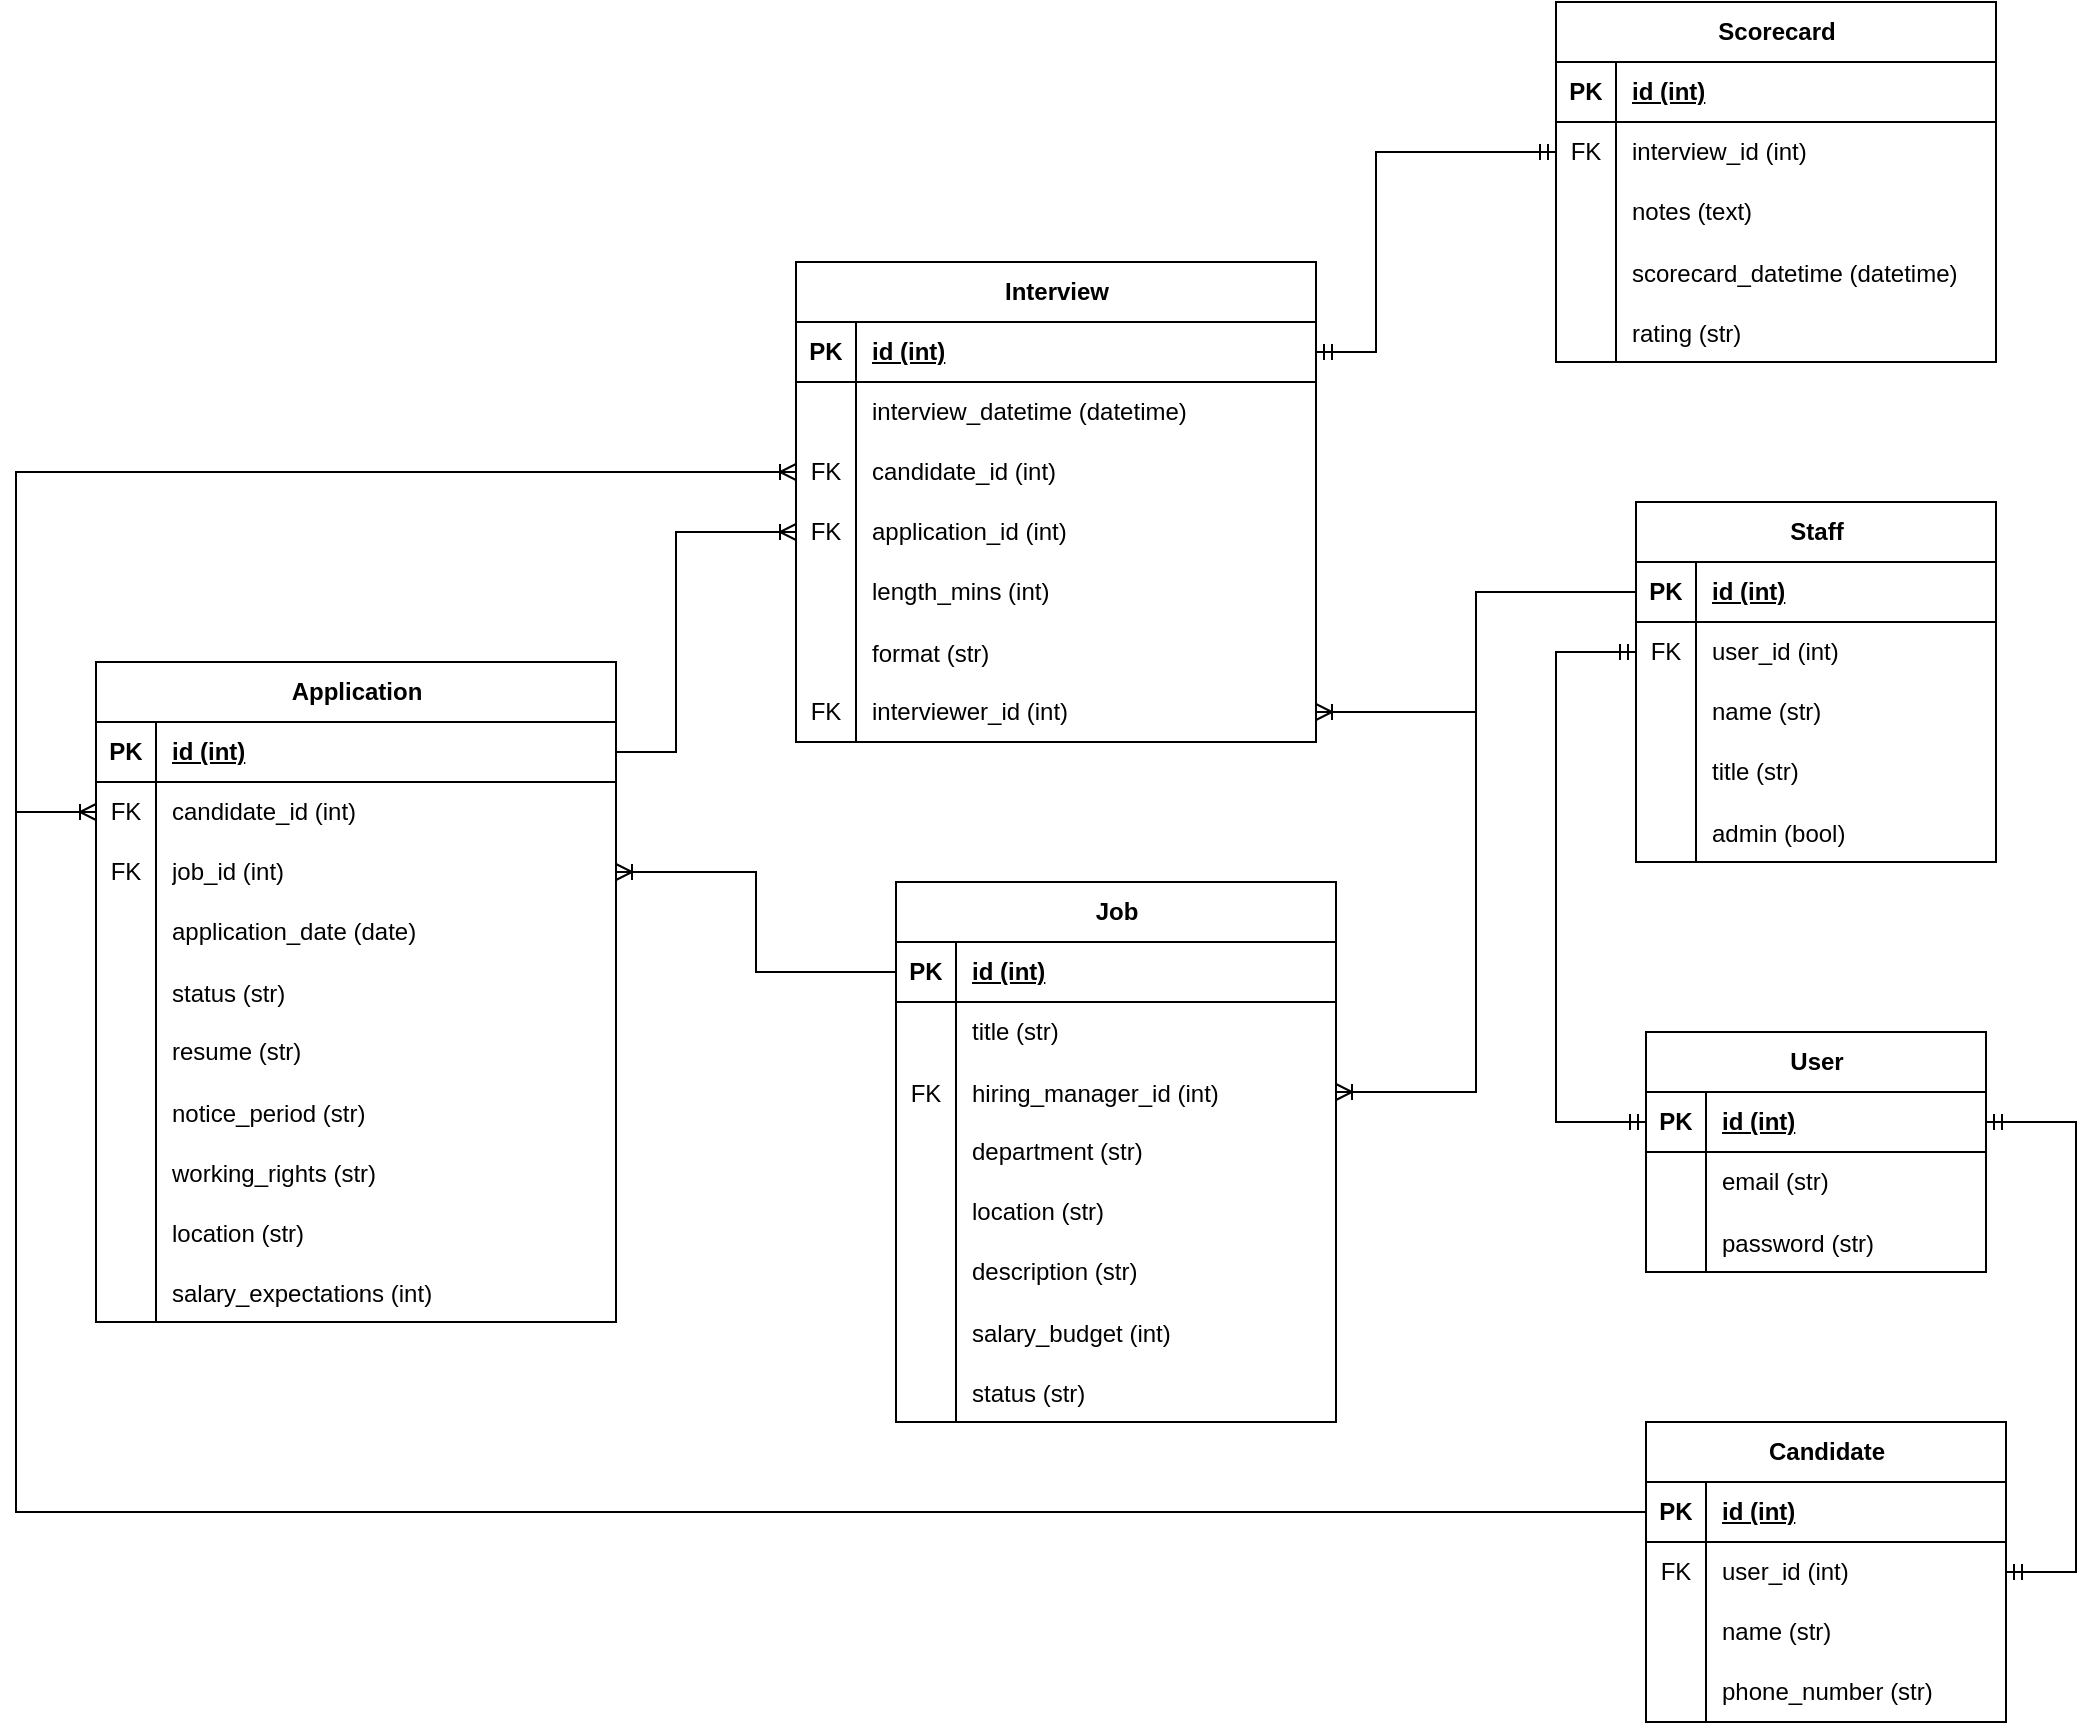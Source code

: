 <mxfile version="21.6.5" type="device">
  <diagram id="R2lEEEUBdFMjLlhIrx00" name="Page-1">
    <mxGraphModel dx="1908" dy="1324" grid="1" gridSize="10" guides="1" tooltips="1" connect="1" arrows="1" fold="1" page="0" pageScale="1" pageWidth="1169" pageHeight="827" math="0" shadow="0" extFonts="Permanent Marker^https://fonts.googleapis.com/css?family=Permanent+Marker">
      <root>
        <mxCell id="0" />
        <mxCell id="1" parent="0" />
        <mxCell id="ZHkq39yA3UYUmfys1q43-190" value="Application" style="shape=table;startSize=30;container=1;collapsible=1;childLayout=tableLayout;fixedRows=1;rowLines=0;fontStyle=1;align=center;resizeLast=1;html=1;" parent="1" vertex="1">
          <mxGeometry x="400" y="-70" width="260" height="330" as="geometry" />
        </mxCell>
        <mxCell id="ZHkq39yA3UYUmfys1q43-191" value="" style="shape=tableRow;horizontal=0;startSize=0;swimlaneHead=0;swimlaneBody=0;fillColor=none;collapsible=0;dropTarget=0;points=[[0,0.5],[1,0.5]];portConstraint=eastwest;top=0;left=0;right=0;bottom=1;" parent="ZHkq39yA3UYUmfys1q43-190" vertex="1">
          <mxGeometry y="30" width="260" height="30" as="geometry" />
        </mxCell>
        <mxCell id="ZHkq39yA3UYUmfys1q43-192" value="PK" style="shape=partialRectangle;connectable=0;fillColor=none;top=0;left=0;bottom=0;right=0;fontStyle=1;overflow=hidden;whiteSpace=wrap;html=1;" parent="ZHkq39yA3UYUmfys1q43-191" vertex="1">
          <mxGeometry width="30" height="30" as="geometry">
            <mxRectangle width="30" height="30" as="alternateBounds" />
          </mxGeometry>
        </mxCell>
        <mxCell id="ZHkq39yA3UYUmfys1q43-193" value="id (int)" style="shape=partialRectangle;connectable=0;fillColor=none;top=0;left=0;bottom=0;right=0;align=left;spacingLeft=6;fontStyle=5;overflow=hidden;whiteSpace=wrap;html=1;" parent="ZHkq39yA3UYUmfys1q43-191" vertex="1">
          <mxGeometry x="30" width="230" height="30" as="geometry">
            <mxRectangle width="230" height="30" as="alternateBounds" />
          </mxGeometry>
        </mxCell>
        <mxCell id="ZHkq39yA3UYUmfys1q43-203" value="" style="shape=tableRow;horizontal=0;startSize=0;swimlaneHead=0;swimlaneBody=0;fillColor=none;collapsible=0;dropTarget=0;points=[[0,0.5],[1,0.5]];portConstraint=eastwest;top=0;left=0;right=0;bottom=0;" parent="ZHkq39yA3UYUmfys1q43-190" vertex="1">
          <mxGeometry y="60" width="260" height="30" as="geometry" />
        </mxCell>
        <mxCell id="ZHkq39yA3UYUmfys1q43-204" value="FK" style="shape=partialRectangle;connectable=0;fillColor=none;top=0;left=0;bottom=0;right=0;fontStyle=0;overflow=hidden;whiteSpace=wrap;html=1;" parent="ZHkq39yA3UYUmfys1q43-203" vertex="1">
          <mxGeometry width="30" height="30" as="geometry">
            <mxRectangle width="30" height="30" as="alternateBounds" />
          </mxGeometry>
        </mxCell>
        <mxCell id="ZHkq39yA3UYUmfys1q43-205" value="candidate_id (int)" style="shape=partialRectangle;connectable=0;fillColor=none;top=0;left=0;bottom=0;right=0;align=left;spacingLeft=6;fontStyle=0;overflow=hidden;whiteSpace=wrap;html=1;" parent="ZHkq39yA3UYUmfys1q43-203" vertex="1">
          <mxGeometry x="30" width="230" height="30" as="geometry">
            <mxRectangle width="230" height="30" as="alternateBounds" />
          </mxGeometry>
        </mxCell>
        <mxCell id="ZHkq39yA3UYUmfys1q43-206" value="" style="shape=tableRow;horizontal=0;startSize=0;swimlaneHead=0;swimlaneBody=0;fillColor=none;collapsible=0;dropTarget=0;points=[[0,0.5],[1,0.5]];portConstraint=eastwest;top=0;left=0;right=0;bottom=0;" parent="ZHkq39yA3UYUmfys1q43-190" vertex="1">
          <mxGeometry y="90" width="260" height="30" as="geometry" />
        </mxCell>
        <mxCell id="ZHkq39yA3UYUmfys1q43-207" value="FK" style="shape=partialRectangle;connectable=0;fillColor=none;top=0;left=0;bottom=0;right=0;fontStyle=0;overflow=hidden;whiteSpace=wrap;html=1;" parent="ZHkq39yA3UYUmfys1q43-206" vertex="1">
          <mxGeometry width="30" height="30" as="geometry">
            <mxRectangle width="30" height="30" as="alternateBounds" />
          </mxGeometry>
        </mxCell>
        <mxCell id="ZHkq39yA3UYUmfys1q43-208" value="job_id (int)" style="shape=partialRectangle;connectable=0;fillColor=none;top=0;left=0;bottom=0;right=0;align=left;spacingLeft=6;fontStyle=0;overflow=hidden;whiteSpace=wrap;html=1;" parent="ZHkq39yA3UYUmfys1q43-206" vertex="1">
          <mxGeometry x="30" width="230" height="30" as="geometry">
            <mxRectangle width="230" height="30" as="alternateBounds" />
          </mxGeometry>
        </mxCell>
        <mxCell id="ZHkq39yA3UYUmfys1q43-194" value="" style="shape=tableRow;horizontal=0;startSize=0;swimlaneHead=0;swimlaneBody=0;fillColor=none;collapsible=0;dropTarget=0;points=[[0,0.5],[1,0.5]];portConstraint=eastwest;top=0;left=0;right=0;bottom=0;" parent="ZHkq39yA3UYUmfys1q43-190" vertex="1">
          <mxGeometry y="120" width="260" height="30" as="geometry" />
        </mxCell>
        <mxCell id="ZHkq39yA3UYUmfys1q43-195" value="" style="shape=partialRectangle;connectable=0;fillColor=none;top=0;left=0;bottom=0;right=0;editable=1;overflow=hidden;whiteSpace=wrap;html=1;" parent="ZHkq39yA3UYUmfys1q43-194" vertex="1">
          <mxGeometry width="30" height="30" as="geometry">
            <mxRectangle width="30" height="30" as="alternateBounds" />
          </mxGeometry>
        </mxCell>
        <mxCell id="ZHkq39yA3UYUmfys1q43-196" value="application_date (date)" style="shape=partialRectangle;connectable=0;fillColor=none;top=0;left=0;bottom=0;right=0;align=left;spacingLeft=6;overflow=hidden;whiteSpace=wrap;html=1;" parent="ZHkq39yA3UYUmfys1q43-194" vertex="1">
          <mxGeometry x="30" width="230" height="30" as="geometry">
            <mxRectangle width="230" height="30" as="alternateBounds" />
          </mxGeometry>
        </mxCell>
        <mxCell id="ZHkq39yA3UYUmfys1q43-245" value="" style="shape=tableRow;horizontal=0;startSize=0;swimlaneHead=0;swimlaneBody=0;fillColor=none;collapsible=0;dropTarget=0;points=[[0,0.5],[1,0.5]];portConstraint=eastwest;top=0;left=0;right=0;bottom=0;" parent="ZHkq39yA3UYUmfys1q43-190" vertex="1">
          <mxGeometry y="150" width="260" height="30" as="geometry" />
        </mxCell>
        <mxCell id="ZHkq39yA3UYUmfys1q43-246" value="" style="shape=partialRectangle;connectable=0;fillColor=none;top=0;left=0;bottom=0;right=0;editable=1;overflow=hidden;" parent="ZHkq39yA3UYUmfys1q43-245" vertex="1">
          <mxGeometry width="30" height="30" as="geometry">
            <mxRectangle width="30" height="30" as="alternateBounds" />
          </mxGeometry>
        </mxCell>
        <mxCell id="ZHkq39yA3UYUmfys1q43-247" value="status (str)" style="shape=partialRectangle;connectable=0;fillColor=none;top=0;left=0;bottom=0;right=0;align=left;spacingLeft=6;overflow=hidden;" parent="ZHkq39yA3UYUmfys1q43-245" vertex="1">
          <mxGeometry x="30" width="230" height="30" as="geometry">
            <mxRectangle width="230" height="30" as="alternateBounds" />
          </mxGeometry>
        </mxCell>
        <mxCell id="ZHkq39yA3UYUmfys1q43-197" value="" style="shape=tableRow;horizontal=0;startSize=0;swimlaneHead=0;swimlaneBody=0;fillColor=none;collapsible=0;dropTarget=0;points=[[0,0.5],[1,0.5]];portConstraint=eastwest;top=0;left=0;right=0;bottom=0;" parent="ZHkq39yA3UYUmfys1q43-190" vertex="1">
          <mxGeometry y="180" width="260" height="30" as="geometry" />
        </mxCell>
        <mxCell id="ZHkq39yA3UYUmfys1q43-198" value="" style="shape=partialRectangle;connectable=0;fillColor=none;top=0;left=0;bottom=0;right=0;editable=1;overflow=hidden;whiteSpace=wrap;html=1;" parent="ZHkq39yA3UYUmfys1q43-197" vertex="1">
          <mxGeometry width="30" height="30" as="geometry">
            <mxRectangle width="30" height="30" as="alternateBounds" />
          </mxGeometry>
        </mxCell>
        <mxCell id="ZHkq39yA3UYUmfys1q43-199" value="resume (str)" style="shape=partialRectangle;connectable=0;fillColor=none;top=0;left=0;bottom=0;right=0;align=left;spacingLeft=6;overflow=hidden;whiteSpace=wrap;html=1;" parent="ZHkq39yA3UYUmfys1q43-197" vertex="1">
          <mxGeometry x="30" width="230" height="30" as="geometry">
            <mxRectangle width="230" height="30" as="alternateBounds" />
          </mxGeometry>
        </mxCell>
        <mxCell id="ZHkq39yA3UYUmfys1q43-209" value="" style="shape=tableRow;horizontal=0;startSize=0;swimlaneHead=0;swimlaneBody=0;fillColor=none;collapsible=0;dropTarget=0;points=[[0,0.5],[1,0.5]];portConstraint=eastwest;top=0;left=0;right=0;bottom=0;" parent="ZHkq39yA3UYUmfys1q43-190" vertex="1">
          <mxGeometry y="210" width="260" height="30" as="geometry" />
        </mxCell>
        <mxCell id="ZHkq39yA3UYUmfys1q43-210" value="" style="shape=partialRectangle;connectable=0;fillColor=none;top=0;left=0;bottom=0;right=0;editable=1;overflow=hidden;" parent="ZHkq39yA3UYUmfys1q43-209" vertex="1">
          <mxGeometry width="30" height="30" as="geometry">
            <mxRectangle width="30" height="30" as="alternateBounds" />
          </mxGeometry>
        </mxCell>
        <mxCell id="ZHkq39yA3UYUmfys1q43-211" value="notice_period (str)" style="shape=partialRectangle;connectable=0;fillColor=none;top=0;left=0;bottom=0;right=0;align=left;spacingLeft=6;overflow=hidden;" parent="ZHkq39yA3UYUmfys1q43-209" vertex="1">
          <mxGeometry x="30" width="230" height="30" as="geometry">
            <mxRectangle width="230" height="30" as="alternateBounds" />
          </mxGeometry>
        </mxCell>
        <mxCell id="ZHkq39yA3UYUmfys1q43-183" value="" style="shape=tableRow;horizontal=0;startSize=0;swimlaneHead=0;swimlaneBody=0;fillColor=none;collapsible=0;dropTarget=0;points=[[0,0.5],[1,0.5]];portConstraint=eastwest;top=0;left=0;right=0;bottom=0;" parent="ZHkq39yA3UYUmfys1q43-190" vertex="1">
          <mxGeometry y="240" width="260" height="30" as="geometry" />
        </mxCell>
        <mxCell id="ZHkq39yA3UYUmfys1q43-184" value="" style="shape=partialRectangle;connectable=0;fillColor=none;top=0;left=0;bottom=0;right=0;editable=1;overflow=hidden;" parent="ZHkq39yA3UYUmfys1q43-183" vertex="1">
          <mxGeometry width="30" height="30" as="geometry">
            <mxRectangle width="30" height="30" as="alternateBounds" />
          </mxGeometry>
        </mxCell>
        <mxCell id="ZHkq39yA3UYUmfys1q43-185" value="working_rights (str)" style="shape=partialRectangle;connectable=0;fillColor=none;top=0;left=0;bottom=0;right=0;align=left;spacingLeft=6;overflow=hidden;" parent="ZHkq39yA3UYUmfys1q43-183" vertex="1">
          <mxGeometry x="30" width="230" height="30" as="geometry">
            <mxRectangle width="230" height="30" as="alternateBounds" />
          </mxGeometry>
        </mxCell>
        <mxCell id="ZHkq39yA3UYUmfys1q43-169" value="" style="shape=tableRow;horizontal=0;startSize=0;swimlaneHead=0;swimlaneBody=0;fillColor=none;collapsible=0;dropTarget=0;points=[[0,0.5],[1,0.5]];portConstraint=eastwest;top=0;left=0;right=0;bottom=0;" parent="ZHkq39yA3UYUmfys1q43-190" vertex="1">
          <mxGeometry y="270" width="260" height="30" as="geometry" />
        </mxCell>
        <mxCell id="ZHkq39yA3UYUmfys1q43-170" value="" style="shape=partialRectangle;connectable=0;fillColor=none;top=0;left=0;bottom=0;right=0;editable=1;overflow=hidden;" parent="ZHkq39yA3UYUmfys1q43-169" vertex="1">
          <mxGeometry width="30" height="30" as="geometry">
            <mxRectangle width="30" height="30" as="alternateBounds" />
          </mxGeometry>
        </mxCell>
        <mxCell id="ZHkq39yA3UYUmfys1q43-171" value="location (str)" style="shape=partialRectangle;connectable=0;fillColor=none;top=0;left=0;bottom=0;right=0;align=left;spacingLeft=6;overflow=hidden;" parent="ZHkq39yA3UYUmfys1q43-169" vertex="1">
          <mxGeometry x="30" width="230" height="30" as="geometry">
            <mxRectangle width="230" height="30" as="alternateBounds" />
          </mxGeometry>
        </mxCell>
        <mxCell id="ZHkq39yA3UYUmfys1q43-212" value="" style="shape=tableRow;horizontal=0;startSize=0;swimlaneHead=0;swimlaneBody=0;fillColor=none;collapsible=0;dropTarget=0;points=[[0,0.5],[1,0.5]];portConstraint=eastwest;top=0;left=0;right=0;bottom=0;" parent="ZHkq39yA3UYUmfys1q43-190" vertex="1">
          <mxGeometry y="300" width="260" height="30" as="geometry" />
        </mxCell>
        <mxCell id="ZHkq39yA3UYUmfys1q43-213" value="" style="shape=partialRectangle;connectable=0;fillColor=none;top=0;left=0;bottom=0;right=0;editable=1;overflow=hidden;" parent="ZHkq39yA3UYUmfys1q43-212" vertex="1">
          <mxGeometry width="30" height="30" as="geometry">
            <mxRectangle width="30" height="30" as="alternateBounds" />
          </mxGeometry>
        </mxCell>
        <mxCell id="ZHkq39yA3UYUmfys1q43-214" value="salary_expectations (int)" style="shape=partialRectangle;connectable=0;fillColor=none;top=0;left=0;bottom=0;right=0;align=left;spacingLeft=6;overflow=hidden;" parent="ZHkq39yA3UYUmfys1q43-212" vertex="1">
          <mxGeometry x="30" width="230" height="30" as="geometry">
            <mxRectangle width="230" height="30" as="alternateBounds" />
          </mxGeometry>
        </mxCell>
        <mxCell id="ZHkq39yA3UYUmfys1q43-216" value="Job" style="shape=table;startSize=30;container=1;collapsible=1;childLayout=tableLayout;fixedRows=1;rowLines=0;fontStyle=1;align=center;resizeLast=1;html=1;" parent="1" vertex="1">
          <mxGeometry x="800" y="40" width="220" height="270" as="geometry" />
        </mxCell>
        <mxCell id="ZHkq39yA3UYUmfys1q43-217" value="" style="shape=tableRow;horizontal=0;startSize=0;swimlaneHead=0;swimlaneBody=0;fillColor=none;collapsible=0;dropTarget=0;points=[[0,0.5],[1,0.5]];portConstraint=eastwest;top=0;left=0;right=0;bottom=1;" parent="ZHkq39yA3UYUmfys1q43-216" vertex="1">
          <mxGeometry y="30" width="220" height="30" as="geometry" />
        </mxCell>
        <mxCell id="ZHkq39yA3UYUmfys1q43-218" value="PK" style="shape=partialRectangle;connectable=0;fillColor=none;top=0;left=0;bottom=0;right=0;fontStyle=1;overflow=hidden;whiteSpace=wrap;html=1;" parent="ZHkq39yA3UYUmfys1q43-217" vertex="1">
          <mxGeometry width="30" height="30" as="geometry">
            <mxRectangle width="30" height="30" as="alternateBounds" />
          </mxGeometry>
        </mxCell>
        <mxCell id="ZHkq39yA3UYUmfys1q43-219" value="id (int)" style="shape=partialRectangle;connectable=0;fillColor=none;top=0;left=0;bottom=0;right=0;align=left;spacingLeft=6;fontStyle=5;overflow=hidden;whiteSpace=wrap;html=1;" parent="ZHkq39yA3UYUmfys1q43-217" vertex="1">
          <mxGeometry x="30" width="190" height="30" as="geometry">
            <mxRectangle width="190" height="30" as="alternateBounds" />
          </mxGeometry>
        </mxCell>
        <mxCell id="ZHkq39yA3UYUmfys1q43-223" value="" style="shape=tableRow;horizontal=0;startSize=0;swimlaneHead=0;swimlaneBody=0;fillColor=none;collapsible=0;dropTarget=0;points=[[0,0.5],[1,0.5]];portConstraint=eastwest;top=0;left=0;right=0;bottom=0;" parent="ZHkq39yA3UYUmfys1q43-216" vertex="1">
          <mxGeometry y="60" width="220" height="30" as="geometry" />
        </mxCell>
        <mxCell id="ZHkq39yA3UYUmfys1q43-224" value="" style="shape=partialRectangle;connectable=0;fillColor=none;top=0;left=0;bottom=0;right=0;fontStyle=0;overflow=hidden;whiteSpace=wrap;html=1;" parent="ZHkq39yA3UYUmfys1q43-223" vertex="1">
          <mxGeometry width="30" height="30" as="geometry">
            <mxRectangle width="30" height="30" as="alternateBounds" />
          </mxGeometry>
        </mxCell>
        <mxCell id="ZHkq39yA3UYUmfys1q43-225" value="title (str)" style="shape=partialRectangle;connectable=0;fillColor=none;top=0;left=0;bottom=0;right=0;align=left;spacingLeft=6;fontStyle=0;overflow=hidden;whiteSpace=wrap;html=1;" parent="ZHkq39yA3UYUmfys1q43-223" vertex="1">
          <mxGeometry x="30" width="190" height="30" as="geometry">
            <mxRectangle width="190" height="30" as="alternateBounds" />
          </mxGeometry>
        </mxCell>
        <mxCell id="ZHkq39yA3UYUmfys1q43-235" value="" style="shape=tableRow;horizontal=0;startSize=0;swimlaneHead=0;swimlaneBody=0;fillColor=none;collapsible=0;dropTarget=0;points=[[0,0.5],[1,0.5]];portConstraint=eastwest;top=0;left=0;right=0;bottom=0;" parent="ZHkq39yA3UYUmfys1q43-216" vertex="1">
          <mxGeometry y="90" width="220" height="30" as="geometry" />
        </mxCell>
        <mxCell id="ZHkq39yA3UYUmfys1q43-236" value="FK" style="shape=partialRectangle;connectable=0;fillColor=none;top=0;left=0;bottom=0;right=0;editable=1;overflow=hidden;" parent="ZHkq39yA3UYUmfys1q43-235" vertex="1">
          <mxGeometry width="30" height="30" as="geometry">
            <mxRectangle width="30" height="30" as="alternateBounds" />
          </mxGeometry>
        </mxCell>
        <mxCell id="ZHkq39yA3UYUmfys1q43-237" value="hiring_manager_id (int)" style="shape=partialRectangle;connectable=0;fillColor=none;top=0;left=0;bottom=0;right=0;align=left;spacingLeft=6;overflow=hidden;" parent="ZHkq39yA3UYUmfys1q43-235" vertex="1">
          <mxGeometry x="30" width="190" height="30" as="geometry">
            <mxRectangle width="190" height="30" as="alternateBounds" />
          </mxGeometry>
        </mxCell>
        <mxCell id="ZHkq39yA3UYUmfys1q43-226" value="" style="shape=tableRow;horizontal=0;startSize=0;swimlaneHead=0;swimlaneBody=0;fillColor=none;collapsible=0;dropTarget=0;points=[[0,0.5],[1,0.5]];portConstraint=eastwest;top=0;left=0;right=0;bottom=0;" parent="ZHkq39yA3UYUmfys1q43-216" vertex="1">
          <mxGeometry y="120" width="220" height="30" as="geometry" />
        </mxCell>
        <mxCell id="ZHkq39yA3UYUmfys1q43-227" value="" style="shape=partialRectangle;connectable=0;fillColor=none;top=0;left=0;bottom=0;right=0;editable=1;overflow=hidden;whiteSpace=wrap;html=1;" parent="ZHkq39yA3UYUmfys1q43-226" vertex="1">
          <mxGeometry width="30" height="30" as="geometry">
            <mxRectangle width="30" height="30" as="alternateBounds" />
          </mxGeometry>
        </mxCell>
        <mxCell id="ZHkq39yA3UYUmfys1q43-228" value="department (str)" style="shape=partialRectangle;connectable=0;fillColor=none;top=0;left=0;bottom=0;right=0;align=left;spacingLeft=6;overflow=hidden;whiteSpace=wrap;html=1;" parent="ZHkq39yA3UYUmfys1q43-226" vertex="1">
          <mxGeometry x="30" width="190" height="30" as="geometry">
            <mxRectangle width="190" height="30" as="alternateBounds" />
          </mxGeometry>
        </mxCell>
        <mxCell id="ZHkq39yA3UYUmfys1q43-229" value="" style="shape=tableRow;horizontal=0;startSize=0;swimlaneHead=0;swimlaneBody=0;fillColor=none;collapsible=0;dropTarget=0;points=[[0,0.5],[1,0.5]];portConstraint=eastwest;top=0;left=0;right=0;bottom=0;" parent="ZHkq39yA3UYUmfys1q43-216" vertex="1">
          <mxGeometry y="150" width="220" height="30" as="geometry" />
        </mxCell>
        <mxCell id="ZHkq39yA3UYUmfys1q43-230" value="" style="shape=partialRectangle;connectable=0;fillColor=none;top=0;left=0;bottom=0;right=0;editable=1;overflow=hidden;whiteSpace=wrap;html=1;" parent="ZHkq39yA3UYUmfys1q43-229" vertex="1">
          <mxGeometry width="30" height="30" as="geometry">
            <mxRectangle width="30" height="30" as="alternateBounds" />
          </mxGeometry>
        </mxCell>
        <mxCell id="ZHkq39yA3UYUmfys1q43-231" value="location (str)" style="shape=partialRectangle;connectable=0;fillColor=none;top=0;left=0;bottom=0;right=0;align=left;spacingLeft=6;overflow=hidden;whiteSpace=wrap;html=1;" parent="ZHkq39yA3UYUmfys1q43-229" vertex="1">
          <mxGeometry x="30" width="190" height="30" as="geometry">
            <mxRectangle width="190" height="30" as="alternateBounds" />
          </mxGeometry>
        </mxCell>
        <mxCell id="ZHkq39yA3UYUmfys1q43-232" value="" style="shape=tableRow;horizontal=0;startSize=0;swimlaneHead=0;swimlaneBody=0;fillColor=none;collapsible=0;dropTarget=0;points=[[0,0.5],[1,0.5]];portConstraint=eastwest;top=0;left=0;right=0;bottom=0;" parent="ZHkq39yA3UYUmfys1q43-216" vertex="1">
          <mxGeometry y="180" width="220" height="30" as="geometry" />
        </mxCell>
        <mxCell id="ZHkq39yA3UYUmfys1q43-233" value="" style="shape=partialRectangle;connectable=0;fillColor=none;top=0;left=0;bottom=0;right=0;editable=1;overflow=hidden;whiteSpace=wrap;html=1;" parent="ZHkq39yA3UYUmfys1q43-232" vertex="1">
          <mxGeometry width="30" height="30" as="geometry">
            <mxRectangle width="30" height="30" as="alternateBounds" />
          </mxGeometry>
        </mxCell>
        <mxCell id="ZHkq39yA3UYUmfys1q43-234" value="description (str)" style="shape=partialRectangle;connectable=0;fillColor=none;top=0;left=0;bottom=0;right=0;align=left;spacingLeft=6;overflow=hidden;whiteSpace=wrap;html=1;" parent="ZHkq39yA3UYUmfys1q43-232" vertex="1">
          <mxGeometry x="30" width="190" height="30" as="geometry">
            <mxRectangle width="190" height="30" as="alternateBounds" />
          </mxGeometry>
        </mxCell>
        <mxCell id="ZHkq39yA3UYUmfys1q43-242" value="" style="shape=tableRow;horizontal=0;startSize=0;swimlaneHead=0;swimlaneBody=0;fillColor=none;collapsible=0;dropTarget=0;points=[[0,0.5],[1,0.5]];portConstraint=eastwest;top=0;left=0;right=0;bottom=0;" parent="ZHkq39yA3UYUmfys1q43-216" vertex="1">
          <mxGeometry y="210" width="220" height="30" as="geometry" />
        </mxCell>
        <mxCell id="ZHkq39yA3UYUmfys1q43-243" value="" style="shape=partialRectangle;connectable=0;fillColor=none;top=0;left=0;bottom=0;right=0;editable=1;overflow=hidden;" parent="ZHkq39yA3UYUmfys1q43-242" vertex="1">
          <mxGeometry width="30" height="30" as="geometry">
            <mxRectangle width="30" height="30" as="alternateBounds" />
          </mxGeometry>
        </mxCell>
        <mxCell id="ZHkq39yA3UYUmfys1q43-244" value="salary_budget (int)" style="shape=partialRectangle;connectable=0;fillColor=none;top=0;left=0;bottom=0;right=0;align=left;spacingLeft=6;overflow=hidden;" parent="ZHkq39yA3UYUmfys1q43-242" vertex="1">
          <mxGeometry x="30" width="190" height="30" as="geometry">
            <mxRectangle width="190" height="30" as="alternateBounds" />
          </mxGeometry>
        </mxCell>
        <mxCell id="ZHkq39yA3UYUmfys1q43-309" value="" style="shape=tableRow;horizontal=0;startSize=0;swimlaneHead=0;swimlaneBody=0;fillColor=none;collapsible=0;dropTarget=0;points=[[0,0.5],[1,0.5]];portConstraint=eastwest;top=0;left=0;right=0;bottom=0;" parent="ZHkq39yA3UYUmfys1q43-216" vertex="1">
          <mxGeometry y="240" width="220" height="30" as="geometry" />
        </mxCell>
        <mxCell id="ZHkq39yA3UYUmfys1q43-310" value="" style="shape=partialRectangle;connectable=0;fillColor=none;top=0;left=0;bottom=0;right=0;editable=1;overflow=hidden;" parent="ZHkq39yA3UYUmfys1q43-309" vertex="1">
          <mxGeometry width="30" height="30" as="geometry">
            <mxRectangle width="30" height="30" as="alternateBounds" />
          </mxGeometry>
        </mxCell>
        <mxCell id="ZHkq39yA3UYUmfys1q43-311" value="status (str)" style="shape=partialRectangle;connectable=0;fillColor=none;top=0;left=0;bottom=0;right=0;align=left;spacingLeft=6;overflow=hidden;" parent="ZHkq39yA3UYUmfys1q43-309" vertex="1">
          <mxGeometry x="30" width="190" height="30" as="geometry">
            <mxRectangle width="190" height="30" as="alternateBounds" />
          </mxGeometry>
        </mxCell>
        <mxCell id="ZHkq39yA3UYUmfys1q43-248" value="User" style="shape=table;startSize=30;container=1;collapsible=1;childLayout=tableLayout;fixedRows=1;rowLines=0;fontStyle=1;align=center;resizeLast=1;html=1;" parent="1" vertex="1">
          <mxGeometry x="1175" y="115" width="170" height="120" as="geometry" />
        </mxCell>
        <mxCell id="ZHkq39yA3UYUmfys1q43-249" value="" style="shape=tableRow;horizontal=0;startSize=0;swimlaneHead=0;swimlaneBody=0;fillColor=none;collapsible=0;dropTarget=0;points=[[0,0.5],[1,0.5]];portConstraint=eastwest;top=0;left=0;right=0;bottom=1;" parent="ZHkq39yA3UYUmfys1q43-248" vertex="1">
          <mxGeometry y="30" width="170" height="30" as="geometry" />
        </mxCell>
        <mxCell id="ZHkq39yA3UYUmfys1q43-250" value="PK" style="shape=partialRectangle;connectable=0;fillColor=none;top=0;left=0;bottom=0;right=0;fontStyle=1;overflow=hidden;whiteSpace=wrap;html=1;" parent="ZHkq39yA3UYUmfys1q43-249" vertex="1">
          <mxGeometry width="30" height="30" as="geometry">
            <mxRectangle width="30" height="30" as="alternateBounds" />
          </mxGeometry>
        </mxCell>
        <mxCell id="ZHkq39yA3UYUmfys1q43-251" value="id (int)" style="shape=partialRectangle;connectable=0;fillColor=none;top=0;left=0;bottom=0;right=0;align=left;spacingLeft=6;fontStyle=5;overflow=hidden;whiteSpace=wrap;html=1;" parent="ZHkq39yA3UYUmfys1q43-249" vertex="1">
          <mxGeometry x="30" width="140" height="30" as="geometry">
            <mxRectangle width="140" height="30" as="alternateBounds" />
          </mxGeometry>
        </mxCell>
        <mxCell id="ZHkq39yA3UYUmfys1q43-258" value="" style="shape=tableRow;horizontal=0;startSize=0;swimlaneHead=0;swimlaneBody=0;fillColor=none;collapsible=0;dropTarget=0;points=[[0,0.5],[1,0.5]];portConstraint=eastwest;top=0;left=0;right=0;bottom=0;" parent="ZHkq39yA3UYUmfys1q43-248" vertex="1">
          <mxGeometry y="60" width="170" height="30" as="geometry" />
        </mxCell>
        <mxCell id="ZHkq39yA3UYUmfys1q43-259" value="" style="shape=partialRectangle;connectable=0;fillColor=none;top=0;left=0;bottom=0;right=0;editable=1;overflow=hidden;whiteSpace=wrap;html=1;" parent="ZHkq39yA3UYUmfys1q43-258" vertex="1">
          <mxGeometry width="30" height="30" as="geometry">
            <mxRectangle width="30" height="30" as="alternateBounds" />
          </mxGeometry>
        </mxCell>
        <mxCell id="ZHkq39yA3UYUmfys1q43-260" value="email (str)" style="shape=partialRectangle;connectable=0;fillColor=none;top=0;left=0;bottom=0;right=0;align=left;spacingLeft=6;overflow=hidden;whiteSpace=wrap;html=1;" parent="ZHkq39yA3UYUmfys1q43-258" vertex="1">
          <mxGeometry x="30" width="140" height="30" as="geometry">
            <mxRectangle width="140" height="30" as="alternateBounds" />
          </mxGeometry>
        </mxCell>
        <mxCell id="ZHkq39yA3UYUmfys1q43-261" value="" style="shape=tableRow;horizontal=0;startSize=0;swimlaneHead=0;swimlaneBody=0;fillColor=none;collapsible=0;dropTarget=0;points=[[0,0.5],[1,0.5]];portConstraint=eastwest;top=0;left=0;right=0;bottom=0;" parent="ZHkq39yA3UYUmfys1q43-248" vertex="1">
          <mxGeometry y="90" width="170" height="30" as="geometry" />
        </mxCell>
        <mxCell id="ZHkq39yA3UYUmfys1q43-262" value="" style="shape=partialRectangle;connectable=0;fillColor=none;top=0;left=0;bottom=0;right=0;editable=1;overflow=hidden;" parent="ZHkq39yA3UYUmfys1q43-261" vertex="1">
          <mxGeometry width="30" height="30" as="geometry">
            <mxRectangle width="30" height="30" as="alternateBounds" />
          </mxGeometry>
        </mxCell>
        <mxCell id="ZHkq39yA3UYUmfys1q43-263" value="password (str)" style="shape=partialRectangle;connectable=0;fillColor=none;top=0;left=0;bottom=0;right=0;align=left;spacingLeft=6;overflow=hidden;" parent="ZHkq39yA3UYUmfys1q43-261" vertex="1">
          <mxGeometry x="30" width="140" height="30" as="geometry">
            <mxRectangle width="140" height="30" as="alternateBounds" />
          </mxGeometry>
        </mxCell>
        <mxCell id="ZHkq39yA3UYUmfys1q43-274" value="Interview" style="shape=table;startSize=30;container=1;collapsible=1;childLayout=tableLayout;fixedRows=1;rowLines=0;fontStyle=1;align=center;resizeLast=1;html=1;" parent="1" vertex="1">
          <mxGeometry x="750" y="-270" width="260" height="240" as="geometry" />
        </mxCell>
        <mxCell id="ZHkq39yA3UYUmfys1q43-275" value="" style="shape=tableRow;horizontal=0;startSize=0;swimlaneHead=0;swimlaneBody=0;fillColor=none;collapsible=0;dropTarget=0;points=[[0,0.5],[1,0.5]];portConstraint=eastwest;top=0;left=0;right=0;bottom=1;" parent="ZHkq39yA3UYUmfys1q43-274" vertex="1">
          <mxGeometry y="30" width="260" height="30" as="geometry" />
        </mxCell>
        <mxCell id="ZHkq39yA3UYUmfys1q43-276" value="PK" style="shape=partialRectangle;connectable=0;fillColor=none;top=0;left=0;bottom=0;right=0;fontStyle=1;overflow=hidden;whiteSpace=wrap;html=1;" parent="ZHkq39yA3UYUmfys1q43-275" vertex="1">
          <mxGeometry width="30" height="30" as="geometry">
            <mxRectangle width="30" height="30" as="alternateBounds" />
          </mxGeometry>
        </mxCell>
        <mxCell id="ZHkq39yA3UYUmfys1q43-277" value="id (int)" style="shape=partialRectangle;connectable=0;fillColor=none;top=0;left=0;bottom=0;right=0;align=left;spacingLeft=6;fontStyle=5;overflow=hidden;whiteSpace=wrap;html=1;" parent="ZHkq39yA3UYUmfys1q43-275" vertex="1">
          <mxGeometry x="30" width="230" height="30" as="geometry">
            <mxRectangle width="230" height="30" as="alternateBounds" />
          </mxGeometry>
        </mxCell>
        <mxCell id="ZHkq39yA3UYUmfys1q43-278" value="" style="shape=tableRow;horizontal=0;startSize=0;swimlaneHead=0;swimlaneBody=0;fillColor=none;collapsible=0;dropTarget=0;points=[[0,0.5],[1,0.5]];portConstraint=eastwest;top=0;left=0;right=0;bottom=0;" parent="ZHkq39yA3UYUmfys1q43-274" vertex="1">
          <mxGeometry y="60" width="260" height="30" as="geometry" />
        </mxCell>
        <mxCell id="ZHkq39yA3UYUmfys1q43-279" value="" style="shape=partialRectangle;connectable=0;fillColor=none;top=0;left=0;bottom=0;right=0;editable=1;overflow=hidden;whiteSpace=wrap;html=1;" parent="ZHkq39yA3UYUmfys1q43-278" vertex="1">
          <mxGeometry width="30" height="30" as="geometry">
            <mxRectangle width="30" height="30" as="alternateBounds" />
          </mxGeometry>
        </mxCell>
        <mxCell id="ZHkq39yA3UYUmfys1q43-280" value="interview_datetime (datetime)" style="shape=partialRectangle;connectable=0;fillColor=none;top=0;left=0;bottom=0;right=0;align=left;spacingLeft=6;overflow=hidden;whiteSpace=wrap;html=1;" parent="ZHkq39yA3UYUmfys1q43-278" vertex="1">
          <mxGeometry x="30" width="230" height="30" as="geometry">
            <mxRectangle width="230" height="30" as="alternateBounds" />
          </mxGeometry>
        </mxCell>
        <mxCell id="KBH_WP0pXLiAL4kUnw70-2" value="" style="shape=tableRow;horizontal=0;startSize=0;swimlaneHead=0;swimlaneBody=0;fillColor=none;collapsible=0;dropTarget=0;points=[[0,0.5],[1,0.5]];portConstraint=eastwest;top=0;left=0;right=0;bottom=0;" parent="ZHkq39yA3UYUmfys1q43-274" vertex="1">
          <mxGeometry y="90" width="260" height="30" as="geometry" />
        </mxCell>
        <mxCell id="KBH_WP0pXLiAL4kUnw70-3" value="FK" style="shape=partialRectangle;connectable=0;fillColor=none;top=0;left=0;bottom=0;right=0;fontStyle=0;overflow=hidden;whiteSpace=wrap;html=1;" parent="KBH_WP0pXLiAL4kUnw70-2" vertex="1">
          <mxGeometry width="30" height="30" as="geometry">
            <mxRectangle width="30" height="30" as="alternateBounds" />
          </mxGeometry>
        </mxCell>
        <mxCell id="KBH_WP0pXLiAL4kUnw70-4" value="candidate_id (int)" style="shape=partialRectangle;connectable=0;fillColor=none;top=0;left=0;bottom=0;right=0;align=left;spacingLeft=6;fontStyle=0;overflow=hidden;whiteSpace=wrap;html=1;" parent="KBH_WP0pXLiAL4kUnw70-2" vertex="1">
          <mxGeometry x="30" width="230" height="30" as="geometry">
            <mxRectangle width="230" height="30" as="alternateBounds" />
          </mxGeometry>
        </mxCell>
        <mxCell id="ZHkq39yA3UYUmfys1q43-281" value="" style="shape=tableRow;horizontal=0;startSize=0;swimlaneHead=0;swimlaneBody=0;fillColor=none;collapsible=0;dropTarget=0;points=[[0,0.5],[1,0.5]];portConstraint=eastwest;top=0;left=0;right=0;bottom=0;" parent="ZHkq39yA3UYUmfys1q43-274" vertex="1">
          <mxGeometry y="120" width="260" height="30" as="geometry" />
        </mxCell>
        <mxCell id="ZHkq39yA3UYUmfys1q43-282" value="FK" style="shape=partialRectangle;connectable=0;fillColor=none;top=0;left=0;bottom=0;right=0;editable=1;overflow=hidden;whiteSpace=wrap;html=1;" parent="ZHkq39yA3UYUmfys1q43-281" vertex="1">
          <mxGeometry width="30" height="30" as="geometry">
            <mxRectangle width="30" height="30" as="alternateBounds" />
          </mxGeometry>
        </mxCell>
        <mxCell id="ZHkq39yA3UYUmfys1q43-283" value="application_id (int)" style="shape=partialRectangle;connectable=0;fillColor=none;top=0;left=0;bottom=0;right=0;align=left;spacingLeft=6;overflow=hidden;whiteSpace=wrap;html=1;" parent="ZHkq39yA3UYUmfys1q43-281" vertex="1">
          <mxGeometry x="30" width="230" height="30" as="geometry">
            <mxRectangle width="230" height="30" as="alternateBounds" />
          </mxGeometry>
        </mxCell>
        <mxCell id="ZHkq39yA3UYUmfys1q43-284" value="" style="shape=tableRow;horizontal=0;startSize=0;swimlaneHead=0;swimlaneBody=0;fillColor=none;collapsible=0;dropTarget=0;points=[[0,0.5],[1,0.5]];portConstraint=eastwest;top=0;left=0;right=0;bottom=0;" parent="ZHkq39yA3UYUmfys1q43-274" vertex="1">
          <mxGeometry y="150" width="260" height="30" as="geometry" />
        </mxCell>
        <mxCell id="ZHkq39yA3UYUmfys1q43-285" value="" style="shape=partialRectangle;connectable=0;fillColor=none;top=0;left=0;bottom=0;right=0;editable=1;overflow=hidden;whiteSpace=wrap;html=1;" parent="ZHkq39yA3UYUmfys1q43-284" vertex="1">
          <mxGeometry width="30" height="30" as="geometry">
            <mxRectangle width="30" height="30" as="alternateBounds" />
          </mxGeometry>
        </mxCell>
        <mxCell id="ZHkq39yA3UYUmfys1q43-286" value="length_mins (int)" style="shape=partialRectangle;connectable=0;fillColor=none;top=0;left=0;bottom=0;right=0;align=left;spacingLeft=6;overflow=hidden;whiteSpace=wrap;html=1;" parent="ZHkq39yA3UYUmfys1q43-284" vertex="1">
          <mxGeometry x="30" width="230" height="30" as="geometry">
            <mxRectangle width="230" height="30" as="alternateBounds" />
          </mxGeometry>
        </mxCell>
        <mxCell id="ZHkq39yA3UYUmfys1q43-287" value="" style="shape=tableRow;horizontal=0;startSize=0;swimlaneHead=0;swimlaneBody=0;fillColor=none;collapsible=0;dropTarget=0;points=[[0,0.5],[1,0.5]];portConstraint=eastwest;top=0;left=0;right=0;bottom=0;" parent="ZHkq39yA3UYUmfys1q43-274" vertex="1">
          <mxGeometry y="180" width="260" height="30" as="geometry" />
        </mxCell>
        <mxCell id="ZHkq39yA3UYUmfys1q43-288" value="" style="shape=partialRectangle;connectable=0;fillColor=none;top=0;left=0;bottom=0;right=0;editable=1;overflow=hidden;" parent="ZHkq39yA3UYUmfys1q43-287" vertex="1">
          <mxGeometry width="30" height="30" as="geometry">
            <mxRectangle width="30" height="30" as="alternateBounds" />
          </mxGeometry>
        </mxCell>
        <mxCell id="ZHkq39yA3UYUmfys1q43-289" value="format (str)" style="shape=partialRectangle;connectable=0;fillColor=none;top=0;left=0;bottom=0;right=0;align=left;spacingLeft=6;overflow=hidden;" parent="ZHkq39yA3UYUmfys1q43-287" vertex="1">
          <mxGeometry x="30" width="230" height="30" as="geometry">
            <mxRectangle width="230" height="30" as="alternateBounds" />
          </mxGeometry>
        </mxCell>
        <mxCell id="ZHkq39yA3UYUmfys1q43-354" value="" style="shape=tableRow;horizontal=0;startSize=0;swimlaneHead=0;swimlaneBody=0;fillColor=none;collapsible=0;dropTarget=0;points=[[0,0.5],[1,0.5]];portConstraint=eastwest;top=0;left=0;right=0;bottom=0;" parent="ZHkq39yA3UYUmfys1q43-274" vertex="1">
          <mxGeometry y="210" width="260" height="30" as="geometry" />
        </mxCell>
        <mxCell id="ZHkq39yA3UYUmfys1q43-355" value="FK" style="shape=partialRectangle;connectable=0;fillColor=none;top=0;left=0;bottom=0;right=0;fontStyle=0;overflow=hidden;whiteSpace=wrap;html=1;" parent="ZHkq39yA3UYUmfys1q43-354" vertex="1">
          <mxGeometry width="30" height="30" as="geometry">
            <mxRectangle width="30" height="30" as="alternateBounds" />
          </mxGeometry>
        </mxCell>
        <mxCell id="ZHkq39yA3UYUmfys1q43-356" value="interviewer_id (int)" style="shape=partialRectangle;connectable=0;fillColor=none;top=0;left=0;bottom=0;right=0;align=left;spacingLeft=6;fontStyle=0;overflow=hidden;whiteSpace=wrap;html=1;" parent="ZHkq39yA3UYUmfys1q43-354" vertex="1">
          <mxGeometry x="30" width="230" height="30" as="geometry">
            <mxRectangle width="230" height="30" as="alternateBounds" />
          </mxGeometry>
        </mxCell>
        <mxCell id="ZHkq39yA3UYUmfys1q43-290" value="Scorecard" style="shape=table;startSize=30;container=1;collapsible=1;childLayout=tableLayout;fixedRows=1;rowLines=0;fontStyle=1;align=center;resizeLast=1;html=1;" parent="1" vertex="1">
          <mxGeometry x="1130" y="-400" width="220" height="180" as="geometry" />
        </mxCell>
        <mxCell id="ZHkq39yA3UYUmfys1q43-291" value="" style="shape=tableRow;horizontal=0;startSize=0;swimlaneHead=0;swimlaneBody=0;fillColor=none;collapsible=0;dropTarget=0;points=[[0,0.5],[1,0.5]];portConstraint=eastwest;top=0;left=0;right=0;bottom=1;" parent="ZHkq39yA3UYUmfys1q43-290" vertex="1">
          <mxGeometry y="30" width="220" height="30" as="geometry" />
        </mxCell>
        <mxCell id="ZHkq39yA3UYUmfys1q43-292" value="PK" style="shape=partialRectangle;connectable=0;fillColor=none;top=0;left=0;bottom=0;right=0;fontStyle=1;overflow=hidden;whiteSpace=wrap;html=1;" parent="ZHkq39yA3UYUmfys1q43-291" vertex="1">
          <mxGeometry width="30" height="30" as="geometry">
            <mxRectangle width="30" height="30" as="alternateBounds" />
          </mxGeometry>
        </mxCell>
        <mxCell id="ZHkq39yA3UYUmfys1q43-293" value="id (int)" style="shape=partialRectangle;connectable=0;fillColor=none;top=0;left=0;bottom=0;right=0;align=left;spacingLeft=6;fontStyle=5;overflow=hidden;whiteSpace=wrap;html=1;" parent="ZHkq39yA3UYUmfys1q43-291" vertex="1">
          <mxGeometry x="30" width="190" height="30" as="geometry">
            <mxRectangle width="190" height="30" as="alternateBounds" />
          </mxGeometry>
        </mxCell>
        <mxCell id="ZHkq39yA3UYUmfys1q43-294" value="" style="shape=tableRow;horizontal=0;startSize=0;swimlaneHead=0;swimlaneBody=0;fillColor=none;collapsible=0;dropTarget=0;points=[[0,0.5],[1,0.5]];portConstraint=eastwest;top=0;left=0;right=0;bottom=0;" parent="ZHkq39yA3UYUmfys1q43-290" vertex="1">
          <mxGeometry y="60" width="220" height="30" as="geometry" />
        </mxCell>
        <mxCell id="ZHkq39yA3UYUmfys1q43-295" value="FK" style="shape=partialRectangle;connectable=0;fillColor=none;top=0;left=0;bottom=0;right=0;editable=1;overflow=hidden;whiteSpace=wrap;html=1;" parent="ZHkq39yA3UYUmfys1q43-294" vertex="1">
          <mxGeometry width="30" height="30" as="geometry">
            <mxRectangle width="30" height="30" as="alternateBounds" />
          </mxGeometry>
        </mxCell>
        <mxCell id="ZHkq39yA3UYUmfys1q43-296" value="interview_id (int)" style="shape=partialRectangle;connectable=0;fillColor=none;top=0;left=0;bottom=0;right=0;align=left;spacingLeft=6;overflow=hidden;whiteSpace=wrap;html=1;" parent="ZHkq39yA3UYUmfys1q43-294" vertex="1">
          <mxGeometry x="30" width="190" height="30" as="geometry">
            <mxRectangle width="190" height="30" as="alternateBounds" />
          </mxGeometry>
        </mxCell>
        <mxCell id="ZHkq39yA3UYUmfys1q43-300" value="" style="shape=tableRow;horizontal=0;startSize=0;swimlaneHead=0;swimlaneBody=0;fillColor=none;collapsible=0;dropTarget=0;points=[[0,0.5],[1,0.5]];portConstraint=eastwest;top=0;left=0;right=0;bottom=0;" parent="ZHkq39yA3UYUmfys1q43-290" vertex="1">
          <mxGeometry y="90" width="220" height="30" as="geometry" />
        </mxCell>
        <mxCell id="ZHkq39yA3UYUmfys1q43-301" value="" style="shape=partialRectangle;connectable=0;fillColor=none;top=0;left=0;bottom=0;right=0;editable=1;overflow=hidden;whiteSpace=wrap;html=1;" parent="ZHkq39yA3UYUmfys1q43-300" vertex="1">
          <mxGeometry width="30" height="30" as="geometry">
            <mxRectangle width="30" height="30" as="alternateBounds" />
          </mxGeometry>
        </mxCell>
        <mxCell id="ZHkq39yA3UYUmfys1q43-302" value="notes (text)" style="shape=partialRectangle;connectable=0;fillColor=none;top=0;left=0;bottom=0;right=0;align=left;spacingLeft=6;overflow=hidden;whiteSpace=wrap;html=1;" parent="ZHkq39yA3UYUmfys1q43-300" vertex="1">
          <mxGeometry x="30" width="190" height="30" as="geometry">
            <mxRectangle width="190" height="30" as="alternateBounds" />
          </mxGeometry>
        </mxCell>
        <mxCell id="ZHkq39yA3UYUmfys1q43-364" value="" style="shape=tableRow;horizontal=0;startSize=0;swimlaneHead=0;swimlaneBody=0;fillColor=none;collapsible=0;dropTarget=0;points=[[0,0.5],[1,0.5]];portConstraint=eastwest;top=0;left=0;right=0;bottom=0;" parent="ZHkq39yA3UYUmfys1q43-290" vertex="1">
          <mxGeometry y="120" width="220" height="30" as="geometry" />
        </mxCell>
        <mxCell id="ZHkq39yA3UYUmfys1q43-365" value="" style="shape=partialRectangle;connectable=0;fillColor=none;top=0;left=0;bottom=0;right=0;editable=1;overflow=hidden;" parent="ZHkq39yA3UYUmfys1q43-364" vertex="1">
          <mxGeometry width="30" height="30" as="geometry">
            <mxRectangle width="30" height="30" as="alternateBounds" />
          </mxGeometry>
        </mxCell>
        <mxCell id="ZHkq39yA3UYUmfys1q43-366" value="scorecard_datetime (datetime)" style="shape=partialRectangle;connectable=0;fillColor=none;top=0;left=0;bottom=0;right=0;align=left;spacingLeft=6;overflow=hidden;" parent="ZHkq39yA3UYUmfys1q43-364" vertex="1">
          <mxGeometry x="30" width="190" height="30" as="geometry">
            <mxRectangle width="190" height="30" as="alternateBounds" />
          </mxGeometry>
        </mxCell>
        <mxCell id="ZHkq39yA3UYUmfys1q43-303" value="" style="shape=tableRow;horizontal=0;startSize=0;swimlaneHead=0;swimlaneBody=0;fillColor=none;collapsible=0;dropTarget=0;points=[[0,0.5],[1,0.5]];portConstraint=eastwest;top=0;left=0;right=0;bottom=0;" parent="ZHkq39yA3UYUmfys1q43-290" vertex="1">
          <mxGeometry y="150" width="220" height="30" as="geometry" />
        </mxCell>
        <mxCell id="ZHkq39yA3UYUmfys1q43-304" value="" style="shape=partialRectangle;connectable=0;fillColor=none;top=0;left=0;bottom=0;right=0;editable=1;overflow=hidden;" parent="ZHkq39yA3UYUmfys1q43-303" vertex="1">
          <mxGeometry width="30" height="30" as="geometry">
            <mxRectangle width="30" height="30" as="alternateBounds" />
          </mxGeometry>
        </mxCell>
        <mxCell id="ZHkq39yA3UYUmfys1q43-305" value="rating (str)" style="shape=partialRectangle;connectable=0;fillColor=none;top=0;left=0;bottom=0;right=0;align=left;spacingLeft=6;overflow=hidden;" parent="ZHkq39yA3UYUmfys1q43-303" vertex="1">
          <mxGeometry x="30" width="190" height="30" as="geometry">
            <mxRectangle width="190" height="30" as="alternateBounds" />
          </mxGeometry>
        </mxCell>
        <mxCell id="ZHkq39yA3UYUmfys1q43-307" value="" style="edgeStyle=orthogonalEdgeStyle;fontSize=12;html=1;endArrow=ERmandOne;startArrow=ERmandOne;rounded=0;entryX=0;entryY=0.5;entryDx=0;entryDy=0;startFill=0;exitX=1;exitY=0.5;exitDx=0;exitDy=0;endFill=0;" parent="1" target="ZHkq39yA3UYUmfys1q43-294" edge="1" source="ZHkq39yA3UYUmfys1q43-275">
          <mxGeometry width="100" height="100" relative="1" as="geometry">
            <mxPoint x="1010" y="-195" as="sourcePoint" />
            <mxPoint x="1060" y="510" as="targetPoint" />
            <Array as="points">
              <mxPoint x="1040" y="-225" />
              <mxPoint x="1040" y="-325" />
            </Array>
          </mxGeometry>
        </mxCell>
        <mxCell id="ZHkq39yA3UYUmfys1q43-316" value="" style="edgeStyle=orthogonalEdgeStyle;fontSize=12;html=1;endArrow=ERoneToMany;startArrow=none;rounded=0;entryX=0;entryY=0.5;entryDx=0;entryDy=0;startFill=0;endFill=0;" parent="1" target="ZHkq39yA3UYUmfys1q43-281" edge="1">
          <mxGeometry width="100" height="100" relative="1" as="geometry">
            <mxPoint x="660" y="-25" as="sourcePoint" />
            <mxPoint x="670" y="-180" as="targetPoint" />
            <Array as="points">
              <mxPoint x="690" y="-25" />
              <mxPoint x="690" y="-135" />
            </Array>
          </mxGeometry>
        </mxCell>
        <mxCell id="ZHkq39yA3UYUmfys1q43-318" value="" style="edgeStyle=orthogonalEdgeStyle;fontSize=12;html=1;endArrow=ERoneToMany;rounded=0;entryX=1;entryY=0.5;entryDx=0;entryDy=0;exitX=0;exitY=0.5;exitDx=0;exitDy=0;endFill=0;" parent="1" source="ZHkq39yA3UYUmfys1q43-217" target="ZHkq39yA3UYUmfys1q43-206" edge="1">
          <mxGeometry width="100" height="100" relative="1" as="geometry">
            <mxPoint x="590" y="240" as="sourcePoint" />
            <mxPoint x="690" y="140" as="targetPoint" />
          </mxGeometry>
        </mxCell>
        <mxCell id="ZHkq39yA3UYUmfys1q43-319" value="Staff" style="shape=table;startSize=30;container=1;collapsible=1;childLayout=tableLayout;fixedRows=1;rowLines=0;fontStyle=1;align=center;resizeLast=1;html=1;" parent="1" vertex="1">
          <mxGeometry x="1170" y="-150" width="180" height="180" as="geometry" />
        </mxCell>
        <mxCell id="ZHkq39yA3UYUmfys1q43-320" value="" style="shape=tableRow;horizontal=0;startSize=0;swimlaneHead=0;swimlaneBody=0;fillColor=none;collapsible=0;dropTarget=0;points=[[0,0.5],[1,0.5]];portConstraint=eastwest;top=0;left=0;right=0;bottom=1;" parent="ZHkq39yA3UYUmfys1q43-319" vertex="1">
          <mxGeometry y="30" width="180" height="30" as="geometry" />
        </mxCell>
        <mxCell id="ZHkq39yA3UYUmfys1q43-321" value="PK" style="shape=partialRectangle;connectable=0;fillColor=none;top=0;left=0;bottom=0;right=0;fontStyle=1;overflow=hidden;whiteSpace=wrap;html=1;" parent="ZHkq39yA3UYUmfys1q43-320" vertex="1">
          <mxGeometry width="30" height="30" as="geometry">
            <mxRectangle width="30" height="30" as="alternateBounds" />
          </mxGeometry>
        </mxCell>
        <mxCell id="ZHkq39yA3UYUmfys1q43-322" value="id (int)" style="shape=partialRectangle;connectable=0;fillColor=none;top=0;left=0;bottom=0;right=0;align=left;spacingLeft=6;fontStyle=5;overflow=hidden;whiteSpace=wrap;html=1;" parent="ZHkq39yA3UYUmfys1q43-320" vertex="1">
          <mxGeometry x="30" width="150" height="30" as="geometry">
            <mxRectangle width="150" height="30" as="alternateBounds" />
          </mxGeometry>
        </mxCell>
        <mxCell id="ZHkq39yA3UYUmfys1q43-323" value="" style="shape=tableRow;horizontal=0;startSize=0;swimlaneHead=0;swimlaneBody=0;fillColor=none;collapsible=0;dropTarget=0;points=[[0,0.5],[1,0.5]];portConstraint=eastwest;top=0;left=0;right=0;bottom=0;" parent="ZHkq39yA3UYUmfys1q43-319" vertex="1">
          <mxGeometry y="60" width="180" height="30" as="geometry" />
        </mxCell>
        <mxCell id="ZHkq39yA3UYUmfys1q43-324" value="FK" style="shape=partialRectangle;connectable=0;fillColor=none;top=0;left=0;bottom=0;right=0;editable=1;overflow=hidden;whiteSpace=wrap;html=1;" parent="ZHkq39yA3UYUmfys1q43-323" vertex="1">
          <mxGeometry width="30" height="30" as="geometry">
            <mxRectangle width="30" height="30" as="alternateBounds" />
          </mxGeometry>
        </mxCell>
        <mxCell id="ZHkq39yA3UYUmfys1q43-325" value="user_id (int)" style="shape=partialRectangle;connectable=0;fillColor=none;top=0;left=0;bottom=0;right=0;align=left;spacingLeft=6;overflow=hidden;whiteSpace=wrap;html=1;" parent="ZHkq39yA3UYUmfys1q43-323" vertex="1">
          <mxGeometry x="30" width="150" height="30" as="geometry">
            <mxRectangle width="150" height="30" as="alternateBounds" />
          </mxGeometry>
        </mxCell>
        <mxCell id="ZHkq39yA3UYUmfys1q43-326" value="" style="shape=tableRow;horizontal=0;startSize=0;swimlaneHead=0;swimlaneBody=0;fillColor=none;collapsible=0;dropTarget=0;points=[[0,0.5],[1,0.5]];portConstraint=eastwest;top=0;left=0;right=0;bottom=0;" parent="ZHkq39yA3UYUmfys1q43-319" vertex="1">
          <mxGeometry y="90" width="180" height="30" as="geometry" />
        </mxCell>
        <mxCell id="ZHkq39yA3UYUmfys1q43-327" value="" style="shape=partialRectangle;connectable=0;fillColor=none;top=0;left=0;bottom=0;right=0;editable=1;overflow=hidden;whiteSpace=wrap;html=1;" parent="ZHkq39yA3UYUmfys1q43-326" vertex="1">
          <mxGeometry width="30" height="30" as="geometry">
            <mxRectangle width="30" height="30" as="alternateBounds" />
          </mxGeometry>
        </mxCell>
        <mxCell id="ZHkq39yA3UYUmfys1q43-328" value="name (str)" style="shape=partialRectangle;connectable=0;fillColor=none;top=0;left=0;bottom=0;right=0;align=left;spacingLeft=6;overflow=hidden;whiteSpace=wrap;html=1;" parent="ZHkq39yA3UYUmfys1q43-326" vertex="1">
          <mxGeometry x="30" width="150" height="30" as="geometry">
            <mxRectangle width="150" height="30" as="alternateBounds" />
          </mxGeometry>
        </mxCell>
        <mxCell id="ZHkq39yA3UYUmfys1q43-329" value="" style="shape=tableRow;horizontal=0;startSize=0;swimlaneHead=0;swimlaneBody=0;fillColor=none;collapsible=0;dropTarget=0;points=[[0,0.5],[1,0.5]];portConstraint=eastwest;top=0;left=0;right=0;bottom=0;" parent="ZHkq39yA3UYUmfys1q43-319" vertex="1">
          <mxGeometry y="120" width="180" height="30" as="geometry" />
        </mxCell>
        <mxCell id="ZHkq39yA3UYUmfys1q43-330" value="" style="shape=partialRectangle;connectable=0;fillColor=none;top=0;left=0;bottom=0;right=0;editable=1;overflow=hidden;whiteSpace=wrap;html=1;" parent="ZHkq39yA3UYUmfys1q43-329" vertex="1">
          <mxGeometry width="30" height="30" as="geometry">
            <mxRectangle width="30" height="30" as="alternateBounds" />
          </mxGeometry>
        </mxCell>
        <mxCell id="ZHkq39yA3UYUmfys1q43-331" value="title (str)" style="shape=partialRectangle;connectable=0;fillColor=none;top=0;left=0;bottom=0;right=0;align=left;spacingLeft=6;overflow=hidden;whiteSpace=wrap;html=1;" parent="ZHkq39yA3UYUmfys1q43-329" vertex="1">
          <mxGeometry x="30" width="150" height="30" as="geometry">
            <mxRectangle width="150" height="30" as="alternateBounds" />
          </mxGeometry>
        </mxCell>
        <mxCell id="ZHkq39yA3UYUmfys1q43-332" value="" style="shape=tableRow;horizontal=0;startSize=0;swimlaneHead=0;swimlaneBody=0;fillColor=none;collapsible=0;dropTarget=0;points=[[0,0.5],[1,0.5]];portConstraint=eastwest;top=0;left=0;right=0;bottom=0;" parent="ZHkq39yA3UYUmfys1q43-319" vertex="1">
          <mxGeometry y="150" width="180" height="30" as="geometry" />
        </mxCell>
        <mxCell id="ZHkq39yA3UYUmfys1q43-333" value="" style="shape=partialRectangle;connectable=0;fillColor=none;top=0;left=0;bottom=0;right=0;editable=1;overflow=hidden;" parent="ZHkq39yA3UYUmfys1q43-332" vertex="1">
          <mxGeometry width="30" height="30" as="geometry">
            <mxRectangle width="30" height="30" as="alternateBounds" />
          </mxGeometry>
        </mxCell>
        <mxCell id="ZHkq39yA3UYUmfys1q43-334" value="admin (bool)" style="shape=partialRectangle;connectable=0;fillColor=none;top=0;left=0;bottom=0;right=0;align=left;spacingLeft=6;overflow=hidden;" parent="ZHkq39yA3UYUmfys1q43-332" vertex="1">
          <mxGeometry x="30" width="150" height="30" as="geometry">
            <mxRectangle width="150" height="30" as="alternateBounds" />
          </mxGeometry>
        </mxCell>
        <mxCell id="ZHkq39yA3UYUmfys1q43-335" value="Candidate" style="shape=table;startSize=30;container=1;collapsible=1;childLayout=tableLayout;fixedRows=1;rowLines=0;fontStyle=1;align=center;resizeLast=1;html=1;" parent="1" vertex="1">
          <mxGeometry x="1175" y="310" width="180" height="150" as="geometry" />
        </mxCell>
        <mxCell id="ZHkq39yA3UYUmfys1q43-336" value="" style="shape=tableRow;horizontal=0;startSize=0;swimlaneHead=0;swimlaneBody=0;fillColor=none;collapsible=0;dropTarget=0;points=[[0,0.5],[1,0.5]];portConstraint=eastwest;top=0;left=0;right=0;bottom=1;" parent="ZHkq39yA3UYUmfys1q43-335" vertex="1">
          <mxGeometry y="30" width="180" height="30" as="geometry" />
        </mxCell>
        <mxCell id="ZHkq39yA3UYUmfys1q43-337" value="PK" style="shape=partialRectangle;connectable=0;fillColor=none;top=0;left=0;bottom=0;right=0;fontStyle=1;overflow=hidden;whiteSpace=wrap;html=1;" parent="ZHkq39yA3UYUmfys1q43-336" vertex="1">
          <mxGeometry width="30" height="30" as="geometry">
            <mxRectangle width="30" height="30" as="alternateBounds" />
          </mxGeometry>
        </mxCell>
        <mxCell id="ZHkq39yA3UYUmfys1q43-338" value="id (int)" style="shape=partialRectangle;connectable=0;fillColor=none;top=0;left=0;bottom=0;right=0;align=left;spacingLeft=6;fontStyle=5;overflow=hidden;whiteSpace=wrap;html=1;" parent="ZHkq39yA3UYUmfys1q43-336" vertex="1">
          <mxGeometry x="30" width="150" height="30" as="geometry">
            <mxRectangle width="150" height="30" as="alternateBounds" />
          </mxGeometry>
        </mxCell>
        <mxCell id="ZHkq39yA3UYUmfys1q43-339" value="" style="shape=tableRow;horizontal=0;startSize=0;swimlaneHead=0;swimlaneBody=0;fillColor=none;collapsible=0;dropTarget=0;points=[[0,0.5],[1,0.5]];portConstraint=eastwest;top=0;left=0;right=0;bottom=0;" parent="ZHkq39yA3UYUmfys1q43-335" vertex="1">
          <mxGeometry y="60" width="180" height="30" as="geometry" />
        </mxCell>
        <mxCell id="ZHkq39yA3UYUmfys1q43-340" value="FK" style="shape=partialRectangle;connectable=0;fillColor=none;top=0;left=0;bottom=0;right=0;editable=1;overflow=hidden;whiteSpace=wrap;html=1;" parent="ZHkq39yA3UYUmfys1q43-339" vertex="1">
          <mxGeometry width="30" height="30" as="geometry">
            <mxRectangle width="30" height="30" as="alternateBounds" />
          </mxGeometry>
        </mxCell>
        <mxCell id="ZHkq39yA3UYUmfys1q43-341" value="user_id (int)" style="shape=partialRectangle;connectable=0;fillColor=none;top=0;left=0;bottom=0;right=0;align=left;spacingLeft=6;overflow=hidden;whiteSpace=wrap;html=1;" parent="ZHkq39yA3UYUmfys1q43-339" vertex="1">
          <mxGeometry x="30" width="150" height="30" as="geometry">
            <mxRectangle width="150" height="30" as="alternateBounds" />
          </mxGeometry>
        </mxCell>
        <mxCell id="ZHkq39yA3UYUmfys1q43-342" value="" style="shape=tableRow;horizontal=0;startSize=0;swimlaneHead=0;swimlaneBody=0;fillColor=none;collapsible=0;dropTarget=0;points=[[0,0.5],[1,0.5]];portConstraint=eastwest;top=0;left=0;right=0;bottom=0;" parent="ZHkq39yA3UYUmfys1q43-335" vertex="1">
          <mxGeometry y="90" width="180" height="30" as="geometry" />
        </mxCell>
        <mxCell id="ZHkq39yA3UYUmfys1q43-343" value="" style="shape=partialRectangle;connectable=0;fillColor=none;top=0;left=0;bottom=0;right=0;editable=1;overflow=hidden;whiteSpace=wrap;html=1;" parent="ZHkq39yA3UYUmfys1q43-342" vertex="1">
          <mxGeometry width="30" height="30" as="geometry">
            <mxRectangle width="30" height="30" as="alternateBounds" />
          </mxGeometry>
        </mxCell>
        <mxCell id="ZHkq39yA3UYUmfys1q43-344" value="name (str)" style="shape=partialRectangle;connectable=0;fillColor=none;top=0;left=0;bottom=0;right=0;align=left;spacingLeft=6;overflow=hidden;whiteSpace=wrap;html=1;" parent="ZHkq39yA3UYUmfys1q43-342" vertex="1">
          <mxGeometry x="30" width="150" height="30" as="geometry">
            <mxRectangle width="150" height="30" as="alternateBounds" />
          </mxGeometry>
        </mxCell>
        <mxCell id="ZHkq39yA3UYUmfys1q43-345" value="" style="shape=tableRow;horizontal=0;startSize=0;swimlaneHead=0;swimlaneBody=0;fillColor=none;collapsible=0;dropTarget=0;points=[[0,0.5],[1,0.5]];portConstraint=eastwest;top=0;left=0;right=0;bottom=0;" parent="ZHkq39yA3UYUmfys1q43-335" vertex="1">
          <mxGeometry y="120" width="180" height="30" as="geometry" />
        </mxCell>
        <mxCell id="ZHkq39yA3UYUmfys1q43-346" value="" style="shape=partialRectangle;connectable=0;fillColor=none;top=0;left=0;bottom=0;right=0;editable=1;overflow=hidden;whiteSpace=wrap;html=1;" parent="ZHkq39yA3UYUmfys1q43-345" vertex="1">
          <mxGeometry width="30" height="30" as="geometry">
            <mxRectangle width="30" height="30" as="alternateBounds" />
          </mxGeometry>
        </mxCell>
        <mxCell id="ZHkq39yA3UYUmfys1q43-347" value="phone_number (str)" style="shape=partialRectangle;connectable=0;fillColor=none;top=0;left=0;bottom=0;right=0;align=left;spacingLeft=6;overflow=hidden;whiteSpace=wrap;html=1;" parent="ZHkq39yA3UYUmfys1q43-345" vertex="1">
          <mxGeometry x="30" width="150" height="30" as="geometry">
            <mxRectangle width="150" height="30" as="alternateBounds" />
          </mxGeometry>
        </mxCell>
        <mxCell id="ZHkq39yA3UYUmfys1q43-357" value="" style="edgeStyle=orthogonalEdgeStyle;fontSize=12;html=1;endArrow=ERoneToMany;rounded=0;entryX=0;entryY=0.5;entryDx=0;entryDy=0;exitX=0;exitY=0.5;exitDx=0;exitDy=0;" parent="1" source="ZHkq39yA3UYUmfys1q43-336" target="ZHkq39yA3UYUmfys1q43-203" edge="1">
          <mxGeometry width="100" height="100" relative="1" as="geometry">
            <mxPoint x="260" y="140" as="sourcePoint" />
            <mxPoint x="360" y="40" as="targetPoint" />
            <Array as="points">
              <mxPoint x="360" y="355" />
              <mxPoint x="360" y="5" />
            </Array>
          </mxGeometry>
        </mxCell>
        <mxCell id="ZHkq39yA3UYUmfys1q43-358" value="" style="edgeStyle=orthogonalEdgeStyle;fontSize=12;html=1;endArrow=ERmandOne;startArrow=ERmandOne;rounded=0;entryX=1;entryY=0.5;entryDx=0;entryDy=0;exitX=1;exitY=0.5;exitDx=0;exitDy=0;" parent="1" source="ZHkq39yA3UYUmfys1q43-339" target="ZHkq39yA3UYUmfys1q43-249" edge="1">
          <mxGeometry width="100" height="100" relative="1" as="geometry">
            <mxPoint x="1400" y="290" as="sourcePoint" />
            <mxPoint x="1500" y="190" as="targetPoint" />
            <Array as="points">
              <mxPoint x="1390" y="385" />
              <mxPoint x="1390" y="160" />
            </Array>
          </mxGeometry>
        </mxCell>
        <mxCell id="ZHkq39yA3UYUmfys1q43-359" value="" style="edgeStyle=orthogonalEdgeStyle;fontSize=12;html=1;endArrow=ERmandOne;startArrow=ERmandOne;rounded=0;entryX=0;entryY=0.5;entryDx=0;entryDy=0;exitX=0;exitY=0.5;exitDx=0;exitDy=0;" parent="1" source="ZHkq39yA3UYUmfys1q43-323" target="ZHkq39yA3UYUmfys1q43-249" edge="1">
          <mxGeometry width="100" height="100" relative="1" as="geometry">
            <mxPoint x="1060" y="260" as="sourcePoint" />
            <mxPoint x="1160" y="160" as="targetPoint" />
            <Array as="points">
              <mxPoint x="1130" y="-75" />
              <mxPoint x="1130" y="160" />
            </Array>
          </mxGeometry>
        </mxCell>
        <mxCell id="ZHkq39yA3UYUmfys1q43-361" value="" style="edgeStyle=orthogonalEdgeStyle;fontSize=12;html=1;endArrow=ERoneToMany;rounded=0;entryX=1;entryY=0.5;entryDx=0;entryDy=0;exitX=0;exitY=0.5;exitDx=0;exitDy=0;" parent="1" source="ZHkq39yA3UYUmfys1q43-320" target="ZHkq39yA3UYUmfys1q43-354" edge="1">
          <mxGeometry width="100" height="100" relative="1" as="geometry">
            <mxPoint x="980" as="sourcePoint" />
            <mxPoint x="1080" y="-100" as="targetPoint" />
          </mxGeometry>
        </mxCell>
        <mxCell id="ZHkq39yA3UYUmfys1q43-363" value="" style="edgeStyle=orthogonalEdgeStyle;fontSize=12;html=1;endArrow=ERoneToMany;rounded=0;entryX=1;entryY=0.5;entryDx=0;entryDy=0;exitX=0;exitY=0.5;exitDx=0;exitDy=0;" parent="1" source="ZHkq39yA3UYUmfys1q43-320" target="ZHkq39yA3UYUmfys1q43-235" edge="1">
          <mxGeometry width="100" height="100" relative="1" as="geometry">
            <mxPoint x="1170" y="-100" as="sourcePoint" />
            <mxPoint x="1080" y="170" as="targetPoint" />
            <Array as="points">
              <mxPoint x="1090" y="-105" />
              <mxPoint x="1090" y="145" />
            </Array>
          </mxGeometry>
        </mxCell>
        <mxCell id="KBH_WP0pXLiAL4kUnw70-1" value="" style="edgeStyle=orthogonalEdgeStyle;fontSize=12;html=1;endArrow=ERoneToMany;rounded=0;exitX=0;exitY=0.5;exitDx=0;exitDy=0;entryX=0;entryY=0.5;entryDx=0;entryDy=0;" parent="1" source="ZHkq39yA3UYUmfys1q43-336" target="KBH_WP0pXLiAL4kUnw70-2" edge="1">
          <mxGeometry width="100" height="100" relative="1" as="geometry">
            <mxPoint x="1185" y="365" as="sourcePoint" />
            <mxPoint x="660" y="-220" as="targetPoint" />
            <Array as="points">
              <mxPoint x="360" y="355" />
              <mxPoint x="360" y="-165" />
            </Array>
          </mxGeometry>
        </mxCell>
      </root>
    </mxGraphModel>
  </diagram>
</mxfile>

